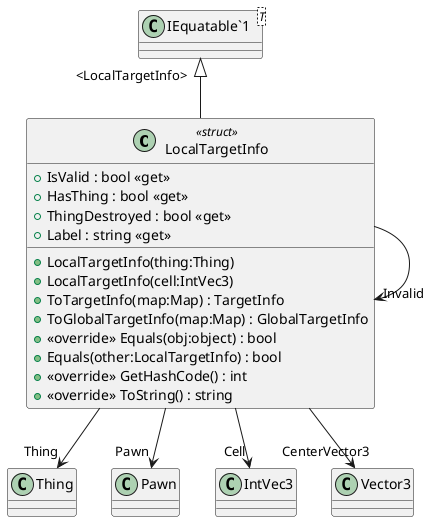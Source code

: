 @startuml
class LocalTargetInfo <<struct>> {
    + IsValid : bool <<get>>
    + HasThing : bool <<get>>
    + ThingDestroyed : bool <<get>>
    + Label : string <<get>>
    + LocalTargetInfo(thing:Thing)
    + LocalTargetInfo(cell:IntVec3)
    + ToTargetInfo(map:Map) : TargetInfo
    + ToGlobalTargetInfo(map:Map) : GlobalTargetInfo
    + <<override>> Equals(obj:object) : bool
    + Equals(other:LocalTargetInfo) : bool
    + <<override>> GetHashCode() : int
    + <<override>> ToString() : string
}
class "IEquatable`1"<T> {
}
"IEquatable`1" "<LocalTargetInfo>" <|-- LocalTargetInfo
LocalTargetInfo --> "Thing" Thing
LocalTargetInfo --> "Pawn" Pawn
LocalTargetInfo --> "Invalid" LocalTargetInfo
LocalTargetInfo --> "Cell" IntVec3
LocalTargetInfo --> "CenterVector3" Vector3
@enduml
